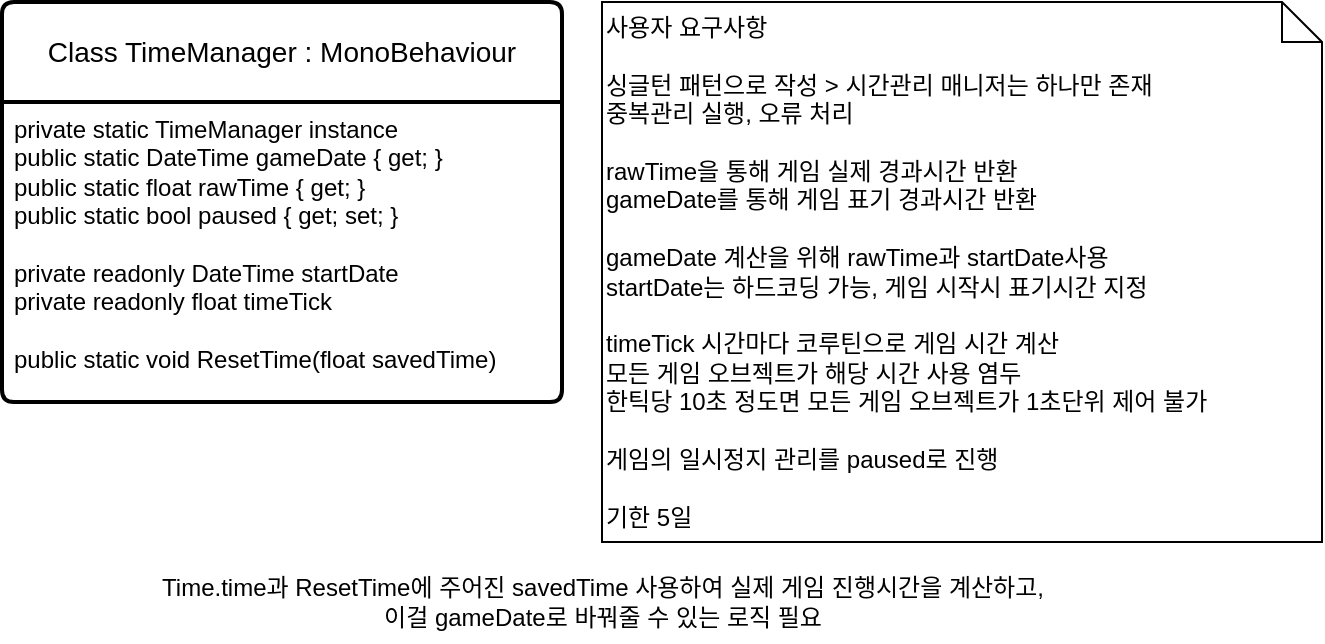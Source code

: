 <mxfile version="21.6.5" type="device">
  <diagram name="페이지-1" id="EXoF-xyNsVU1TsGXg5mc">
    <mxGraphModel dx="1416" dy="828" grid="1" gridSize="10" guides="1" tooltips="1" connect="1" arrows="1" fold="1" page="1" pageScale="1" pageWidth="5000" pageHeight="5000" math="0" shadow="0">
      <root>
        <mxCell id="0" />
        <mxCell id="1" parent="0" />
        <mxCell id="e1Alzavp0AhbJEwglkXP-5" value="Class TimeManager : MonoBehaviour" style="swimlane;childLayout=stackLayout;horizontal=1;startSize=50;horizontalStack=0;rounded=1;fontSize=14;fontStyle=0;strokeWidth=2;resizeParent=0;resizeLast=1;shadow=0;dashed=0;align=center;arcSize=4;whiteSpace=wrap;html=1;" parent="1" vertex="1">
          <mxGeometry x="20" y="20" width="280" height="200" as="geometry" />
        </mxCell>
        <mxCell id="e1Alzavp0AhbJEwglkXP-6" value="private static TimeManager instance&lt;br&gt;public static DateTime gameDate { get; }&lt;br&gt;public static float rawTime { get; }&lt;br&gt;public static bool paused { get; set; }&lt;br&gt;&lt;br&gt;private readonly DateTime startDate&lt;br&gt;private readonly float timeTick&lt;br&gt;&lt;br&gt;public static void ResetTime(float savedTime)" style="align=left;strokeColor=none;fillColor=none;spacingLeft=4;fontSize=12;verticalAlign=top;resizable=0;rotatable=0;part=1;html=1;" parent="e1Alzavp0AhbJEwglkXP-5" vertex="1">
          <mxGeometry y="50" width="280" height="150" as="geometry" />
        </mxCell>
        <mxCell id="G0t9ObmdEfd2VUtQQIqn-1" value="사용자 요구사항&lt;br&gt;&lt;br&gt;싱글턴 패턴으로 작성 &amp;gt; 시간관리 매니저는 하나만 존재&lt;br&gt;중복관리 실행, 오류 처리&lt;br&gt;&lt;br&gt;rawTime을 통해 게임 실제 경과시간 반환&lt;br&gt;gameDate를 통해 게임 표기 경과시간 반환&lt;br&gt;&lt;br&gt;gameDate 계산을 위해 rawTime과&amp;nbsp;startDate사용&lt;br&gt;startDate는 하드코딩 가능, 게임 시작시 표기시간 지정&lt;br&gt;&lt;br&gt;timeTick 시간마다 코루틴으로 게임 시간 계산&lt;br&gt;모든 게임 오브젝트가 해당 시간 사용 염두&lt;br&gt;한틱당 10초 정도면 모든 게임 오브젝트가 1초단위 제어 불가&lt;br&gt;&lt;br&gt;게임의 일시정지 관리를&amp;nbsp;paused로&amp;nbsp;진행&lt;br&gt;&lt;br&gt;기한 5일" style="shape=note;size=20;whiteSpace=wrap;html=1;align=left;" parent="1" vertex="1">
          <mxGeometry x="320" y="20" width="360" height="270" as="geometry" />
        </mxCell>
        <mxCell id="w3T9CODHqYNMyXveAvNT-1" value="Time.time과&amp;nbsp;ResetTime에 주어진&amp;nbsp;savedTime 사용하여 실제 게임 진행시간을 계산하고, &lt;br&gt;이걸 gameDate로 바꿔줄 수 있는 로직 필요" style="text;html=1;align=center;verticalAlign=middle;resizable=0;points=[];autosize=1;strokeColor=none;fillColor=none;" parent="1" vertex="1">
          <mxGeometry x="75" y="300" width="490" height="40" as="geometry" />
        </mxCell>
      </root>
    </mxGraphModel>
  </diagram>
</mxfile>
